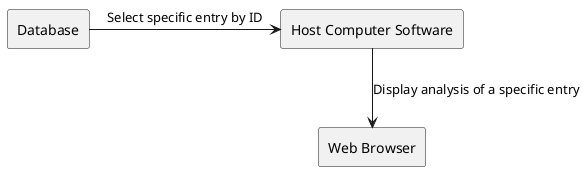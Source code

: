 @startuml
skinparam linestyle ortho
rectangle "Host Computer Software" as HCS
rectangle "Database" as DB
rectangle "Web Browser" as WB
DB -> HCS : "Select specific entry by ID"
HCS -down-> WB : "Display analysis of a specific entry"
@enduml
